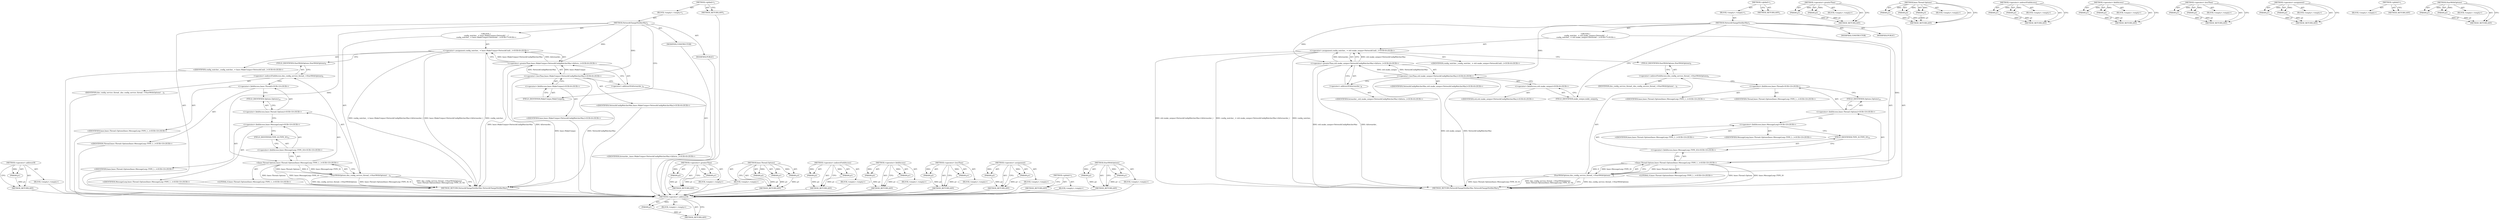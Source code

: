 digraph "StartWithOptions" {
vulnerable_83 [label=<(METHOD,&lt;operator&gt;.addressOf)>];
vulnerable_84 [label=<(PARAM,p1)>];
vulnerable_85 [label=<(BLOCK,&lt;empty&gt;,&lt;empty&gt;)>];
vulnerable_86 [label=<(METHOD_RETURN,ANY)>];
vulnerable_6 [label=<(METHOD,&lt;global&gt;)<SUB>1</SUB>>];
vulnerable_7 [label=<(BLOCK,&lt;empty&gt;,&lt;empty&gt;)<SUB>1</SUB>>];
vulnerable_8 [label=<(METHOD,NetworkChangeNotifierMac)<SUB>1</SUB>>];
vulnerable_9 [label="<(BLOCK,{
  config_watcher_ = base::MakeUnique&lt;NetworkC...,{
  config_watcher_ = base::MakeUnique&lt;NetworkC...)<SUB>7</SUB>>"];
vulnerable_10 [label="<(&lt;operator&gt;.assignment,config_watcher_ = base::MakeUnique&lt;NetworkConfi...)<SUB>8</SUB>>"];
vulnerable_11 [label="<(IDENTIFIER,config_watcher_,config_watcher_ = base::MakeUnique&lt;NetworkConfi...)<SUB>8</SUB>>"];
vulnerable_12 [label="<(&lt;operator&gt;.greaterThan,base::MakeUnique&lt;NetworkConfigWatcherMac&gt;(&amp;forw...)<SUB>8</SUB>>"];
vulnerable_13 [label="<(&lt;operator&gt;.lessThan,base::MakeUnique&lt;NetworkConfigWatcherMac)<SUB>8</SUB>>"];
vulnerable_14 [label="<(&lt;operator&gt;.fieldAccess,base::MakeUnique)<SUB>8</SUB>>"];
vulnerable_15 [label="<(IDENTIFIER,base,base::MakeUnique&lt;NetworkConfigWatcherMac)<SUB>8</SUB>>"];
vulnerable_16 [label=<(FIELD_IDENTIFIER,MakeUnique,MakeUnique)<SUB>8</SUB>>];
vulnerable_17 [label="<(IDENTIFIER,NetworkConfigWatcherMac,base::MakeUnique&lt;NetworkConfigWatcherMac)<SUB>8</SUB>>"];
vulnerable_18 [label=<(&lt;operator&gt;.addressOf,&amp;forwarder_)<SUB>8</SUB>>];
vulnerable_19 [label="<(IDENTIFIER,forwarder_,base::MakeUnique&lt;NetworkConfigWatcherMac&gt;(&amp;forw...)<SUB>8</SUB>>"];
vulnerable_20 [label=<(StartWithOptions,dns_config_service_thread_-&gt;StartWithOptions(
 ...)<SUB>9</SUB>>];
vulnerable_21 [label=<(&lt;operator&gt;.indirectFieldAccess,dns_config_service_thread_-&gt;StartWithOptions)<SUB>9</SUB>>];
vulnerable_22 [label=<(IDENTIFIER,dns_config_service_thread_,dns_config_service_thread_-&gt;StartWithOptions(
 ...)<SUB>9</SUB>>];
vulnerable_23 [label=<(FIELD_IDENTIFIER,StartWithOptions,StartWithOptions)<SUB>9</SUB>>];
vulnerable_24 [label="<(base.Thread.Options,base::Thread::Options(base::MessageLoop::TYPE_I...)<SUB>10</SUB>>"];
vulnerable_25 [label="<(&lt;operator&gt;.fieldAccess,base::Thread::Options)<SUB>10</SUB>>"];
vulnerable_26 [label="<(&lt;operator&gt;.fieldAccess,base::Thread)<SUB>10</SUB>>"];
vulnerable_27 [label="<(IDENTIFIER,base,base::Thread::Options(base::MessageLoop::TYPE_I...)<SUB>10</SUB>>"];
vulnerable_28 [label="<(IDENTIFIER,Thread,base::Thread::Options(base::MessageLoop::TYPE_I...)<SUB>10</SUB>>"];
vulnerable_29 [label=<(FIELD_IDENTIFIER,Options,Options)<SUB>10</SUB>>];
vulnerable_30 [label="<(&lt;operator&gt;.fieldAccess,base::MessageLoop::TYPE_IO)<SUB>10</SUB>>"];
vulnerable_31 [label="<(&lt;operator&gt;.fieldAccess,base::MessageLoop)<SUB>10</SUB>>"];
vulnerable_32 [label="<(IDENTIFIER,base,base::Thread::Options(base::MessageLoop::TYPE_I...)<SUB>10</SUB>>"];
vulnerable_33 [label="<(IDENTIFIER,MessageLoop,base::Thread::Options(base::MessageLoop::TYPE_I...)<SUB>10</SUB>>"];
vulnerable_34 [label=<(FIELD_IDENTIFIER,TYPE_IO,TYPE_IO)<SUB>10</SUB>>];
vulnerable_35 [label="<(LITERAL,0,base::Thread::Options(base::MessageLoop::TYPE_I...)<SUB>10</SUB>>"];
vulnerable_36 [label=<(MODIFIER,CONSTRUCTOR)>];
vulnerable_37 [label=<(MODIFIER,PUBLIC)>];
vulnerable_38 [label=<(METHOD_RETURN,NetworkChangeNotifierMac.NetworkChangeNotifierMac)<SUB>1</SUB>>];
vulnerable_40 [label=<(METHOD_RETURN,ANY)<SUB>1</SUB>>];
vulnerable_68 [label=<(METHOD,&lt;operator&gt;.greaterThan)>];
vulnerable_69 [label=<(PARAM,p1)>];
vulnerable_70 [label=<(PARAM,p2)>];
vulnerable_71 [label=<(BLOCK,&lt;empty&gt;,&lt;empty&gt;)>];
vulnerable_72 [label=<(METHOD_RETURN,ANY)>];
vulnerable_97 [label=<(METHOD,base.Thread.Options)>];
vulnerable_98 [label=<(PARAM,p1)>];
vulnerable_99 [label=<(PARAM,p2)>];
vulnerable_100 [label=<(PARAM,p3)>];
vulnerable_101 [label=<(BLOCK,&lt;empty&gt;,&lt;empty&gt;)>];
vulnerable_102 [label=<(METHOD_RETURN,ANY)>];
vulnerable_92 [label=<(METHOD,&lt;operator&gt;.indirectFieldAccess)>];
vulnerable_93 [label=<(PARAM,p1)>];
vulnerable_94 [label=<(PARAM,p2)>];
vulnerable_95 [label=<(BLOCK,&lt;empty&gt;,&lt;empty&gt;)>];
vulnerable_96 [label=<(METHOD_RETURN,ANY)>];
vulnerable_78 [label=<(METHOD,&lt;operator&gt;.fieldAccess)>];
vulnerable_79 [label=<(PARAM,p1)>];
vulnerable_80 [label=<(PARAM,p2)>];
vulnerable_81 [label=<(BLOCK,&lt;empty&gt;,&lt;empty&gt;)>];
vulnerable_82 [label=<(METHOD_RETURN,ANY)>];
vulnerable_73 [label=<(METHOD,&lt;operator&gt;.lessThan)>];
vulnerable_74 [label=<(PARAM,p1)>];
vulnerable_75 [label=<(PARAM,p2)>];
vulnerable_76 [label=<(BLOCK,&lt;empty&gt;,&lt;empty&gt;)>];
vulnerable_77 [label=<(METHOD_RETURN,ANY)>];
vulnerable_63 [label=<(METHOD,&lt;operator&gt;.assignment)>];
vulnerable_64 [label=<(PARAM,p1)>];
vulnerable_65 [label=<(PARAM,p2)>];
vulnerable_66 [label=<(BLOCK,&lt;empty&gt;,&lt;empty&gt;)>];
vulnerable_67 [label=<(METHOD_RETURN,ANY)>];
vulnerable_57 [label=<(METHOD,&lt;global&gt;)<SUB>1</SUB>>];
vulnerable_58 [label=<(BLOCK,&lt;empty&gt;,&lt;empty&gt;)>];
vulnerable_59 [label=<(METHOD_RETURN,ANY)>];
vulnerable_87 [label=<(METHOD,StartWithOptions)>];
vulnerable_88 [label=<(PARAM,p1)>];
vulnerable_89 [label=<(PARAM,p2)>];
vulnerable_90 [label=<(BLOCK,&lt;empty&gt;,&lt;empty&gt;)>];
vulnerable_91 [label=<(METHOD_RETURN,ANY)>];
fixed_83 [label=<(METHOD,&lt;operator&gt;.addressOf)>];
fixed_84 [label=<(PARAM,p1)>];
fixed_85 [label=<(BLOCK,&lt;empty&gt;,&lt;empty&gt;)>];
fixed_86 [label=<(METHOD_RETURN,ANY)>];
fixed_6 [label=<(METHOD,&lt;global&gt;)<SUB>1</SUB>>];
fixed_7 [label=<(BLOCK,&lt;empty&gt;,&lt;empty&gt;)<SUB>1</SUB>>];
fixed_8 [label=<(METHOD,NetworkChangeNotifierMac)<SUB>1</SUB>>];
fixed_9 [label="<(BLOCK,{
  config_watcher_ = std::make_unique&lt;NetworkC...,{
  config_watcher_ = std::make_unique&lt;NetworkC...)<SUB>7</SUB>>"];
fixed_10 [label="<(&lt;operator&gt;.assignment,config_watcher_ = std::make_unique&lt;NetworkConfi...)<SUB>8</SUB>>"];
fixed_11 [label="<(IDENTIFIER,config_watcher_,config_watcher_ = std::make_unique&lt;NetworkConfi...)<SUB>8</SUB>>"];
fixed_12 [label="<(&lt;operator&gt;.greaterThan,std::make_unique&lt;NetworkConfigWatcherMac&gt;(&amp;forw...)<SUB>8</SUB>>"];
fixed_13 [label="<(&lt;operator&gt;.lessThan,std::make_unique&lt;NetworkConfigWatcherMac)<SUB>8</SUB>>"];
fixed_14 [label="<(&lt;operator&gt;.fieldAccess,std::make_unique)<SUB>8</SUB>>"];
fixed_15 [label="<(IDENTIFIER,std,std::make_unique&lt;NetworkConfigWatcherMac)<SUB>8</SUB>>"];
fixed_16 [label=<(FIELD_IDENTIFIER,make_unique,make_unique)<SUB>8</SUB>>];
fixed_17 [label="<(IDENTIFIER,NetworkConfigWatcherMac,std::make_unique&lt;NetworkConfigWatcherMac)<SUB>8</SUB>>"];
fixed_18 [label=<(&lt;operator&gt;.addressOf,&amp;forwarder_)<SUB>8</SUB>>];
fixed_19 [label="<(IDENTIFIER,forwarder_,std::make_unique&lt;NetworkConfigWatcherMac&gt;(&amp;forw...)<SUB>8</SUB>>"];
fixed_20 [label=<(StartWithOptions,dns_config_service_thread_-&gt;StartWithOptions(
 ...)<SUB>9</SUB>>];
fixed_21 [label=<(&lt;operator&gt;.indirectFieldAccess,dns_config_service_thread_-&gt;StartWithOptions)<SUB>9</SUB>>];
fixed_22 [label=<(IDENTIFIER,dns_config_service_thread_,dns_config_service_thread_-&gt;StartWithOptions(
 ...)<SUB>9</SUB>>];
fixed_23 [label=<(FIELD_IDENTIFIER,StartWithOptions,StartWithOptions)<SUB>9</SUB>>];
fixed_24 [label="<(base.Thread.Options,base::Thread::Options(base::MessageLoop::TYPE_I...)<SUB>10</SUB>>"];
fixed_25 [label="<(&lt;operator&gt;.fieldAccess,base::Thread::Options)<SUB>10</SUB>>"];
fixed_26 [label="<(&lt;operator&gt;.fieldAccess,base::Thread)<SUB>10</SUB>>"];
fixed_27 [label="<(IDENTIFIER,base,base::Thread::Options(base::MessageLoop::TYPE_I...)<SUB>10</SUB>>"];
fixed_28 [label="<(IDENTIFIER,Thread,base::Thread::Options(base::MessageLoop::TYPE_I...)<SUB>10</SUB>>"];
fixed_29 [label=<(FIELD_IDENTIFIER,Options,Options)<SUB>10</SUB>>];
fixed_30 [label="<(&lt;operator&gt;.fieldAccess,base::MessageLoop::TYPE_IO)<SUB>10</SUB>>"];
fixed_31 [label="<(&lt;operator&gt;.fieldAccess,base::MessageLoop)<SUB>10</SUB>>"];
fixed_32 [label="<(IDENTIFIER,base,base::Thread::Options(base::MessageLoop::TYPE_I...)<SUB>10</SUB>>"];
fixed_33 [label="<(IDENTIFIER,MessageLoop,base::Thread::Options(base::MessageLoop::TYPE_I...)<SUB>10</SUB>>"];
fixed_34 [label=<(FIELD_IDENTIFIER,TYPE_IO,TYPE_IO)<SUB>10</SUB>>];
fixed_35 [label="<(LITERAL,0,base::Thread::Options(base::MessageLoop::TYPE_I...)<SUB>10</SUB>>"];
fixed_36 [label=<(MODIFIER,CONSTRUCTOR)>];
fixed_37 [label=<(MODIFIER,PUBLIC)>];
fixed_38 [label=<(METHOD_RETURN,NetworkChangeNotifierMac.NetworkChangeNotifierMac)<SUB>1</SUB>>];
fixed_40 [label=<(METHOD_RETURN,ANY)<SUB>1</SUB>>];
fixed_68 [label=<(METHOD,&lt;operator&gt;.greaterThan)>];
fixed_69 [label=<(PARAM,p1)>];
fixed_70 [label=<(PARAM,p2)>];
fixed_71 [label=<(BLOCK,&lt;empty&gt;,&lt;empty&gt;)>];
fixed_72 [label=<(METHOD_RETURN,ANY)>];
fixed_97 [label=<(METHOD,base.Thread.Options)>];
fixed_98 [label=<(PARAM,p1)>];
fixed_99 [label=<(PARAM,p2)>];
fixed_100 [label=<(PARAM,p3)>];
fixed_101 [label=<(BLOCK,&lt;empty&gt;,&lt;empty&gt;)>];
fixed_102 [label=<(METHOD_RETURN,ANY)>];
fixed_92 [label=<(METHOD,&lt;operator&gt;.indirectFieldAccess)>];
fixed_93 [label=<(PARAM,p1)>];
fixed_94 [label=<(PARAM,p2)>];
fixed_95 [label=<(BLOCK,&lt;empty&gt;,&lt;empty&gt;)>];
fixed_96 [label=<(METHOD_RETURN,ANY)>];
fixed_78 [label=<(METHOD,&lt;operator&gt;.fieldAccess)>];
fixed_79 [label=<(PARAM,p1)>];
fixed_80 [label=<(PARAM,p2)>];
fixed_81 [label=<(BLOCK,&lt;empty&gt;,&lt;empty&gt;)>];
fixed_82 [label=<(METHOD_RETURN,ANY)>];
fixed_73 [label=<(METHOD,&lt;operator&gt;.lessThan)>];
fixed_74 [label=<(PARAM,p1)>];
fixed_75 [label=<(PARAM,p2)>];
fixed_76 [label=<(BLOCK,&lt;empty&gt;,&lt;empty&gt;)>];
fixed_77 [label=<(METHOD_RETURN,ANY)>];
fixed_63 [label=<(METHOD,&lt;operator&gt;.assignment)>];
fixed_64 [label=<(PARAM,p1)>];
fixed_65 [label=<(PARAM,p2)>];
fixed_66 [label=<(BLOCK,&lt;empty&gt;,&lt;empty&gt;)>];
fixed_67 [label=<(METHOD_RETURN,ANY)>];
fixed_57 [label=<(METHOD,&lt;global&gt;)<SUB>1</SUB>>];
fixed_58 [label=<(BLOCK,&lt;empty&gt;,&lt;empty&gt;)>];
fixed_59 [label=<(METHOD_RETURN,ANY)>];
fixed_87 [label=<(METHOD,StartWithOptions)>];
fixed_88 [label=<(PARAM,p1)>];
fixed_89 [label=<(PARAM,p2)>];
fixed_90 [label=<(BLOCK,&lt;empty&gt;,&lt;empty&gt;)>];
fixed_91 [label=<(METHOD_RETURN,ANY)>];
vulnerable_83 -> vulnerable_84  [key=0, label="AST: "];
vulnerable_83 -> vulnerable_84  [key=1, label="DDG: "];
vulnerable_83 -> vulnerable_85  [key=0, label="AST: "];
vulnerable_83 -> vulnerable_86  [key=0, label="AST: "];
vulnerable_83 -> vulnerable_86  [key=1, label="CFG: "];
vulnerable_84 -> vulnerable_86  [key=0, label="DDG: p1"];
vulnerable_85 -> fixed_83  [key=0];
vulnerable_86 -> fixed_83  [key=0];
vulnerable_6 -> vulnerable_7  [key=0, label="AST: "];
vulnerable_6 -> vulnerable_40  [key=0, label="AST: "];
vulnerable_6 -> vulnerable_40  [key=1, label="CFG: "];
vulnerable_7 -> vulnerable_8  [key=0, label="AST: "];
vulnerable_8 -> vulnerable_9  [key=0, label="AST: "];
vulnerable_8 -> vulnerable_36  [key=0, label="AST: "];
vulnerable_8 -> vulnerable_37  [key=0, label="AST: "];
vulnerable_8 -> vulnerable_38  [key=0, label="AST: "];
vulnerable_8 -> vulnerable_16  [key=0, label="CFG: "];
vulnerable_8 -> vulnerable_12  [key=0, label="DDG: "];
vulnerable_8 -> vulnerable_24  [key=0, label="DDG: "];
vulnerable_8 -> vulnerable_13  [key=0, label="DDG: "];
vulnerable_9 -> vulnerable_10  [key=0, label="AST: "];
vulnerable_9 -> vulnerable_20  [key=0, label="AST: "];
vulnerable_10 -> vulnerable_11  [key=0, label="AST: "];
vulnerable_10 -> vulnerable_12  [key=0, label="AST: "];
vulnerable_10 -> vulnerable_23  [key=0, label="CFG: "];
vulnerable_10 -> vulnerable_38  [key=0, label="DDG: base::MakeUnique&lt;NetworkConfigWatcherMac&gt;(&amp;forwarder_)"];
vulnerable_10 -> vulnerable_38  [key=1, label="DDG: config_watcher_ = base::MakeUnique&lt;NetworkConfigWatcherMac&gt;(&amp;forwarder_)"];
vulnerable_10 -> vulnerable_38  [key=2, label="DDG: config_watcher_"];
vulnerable_11 -> fixed_83  [key=0];
vulnerable_12 -> vulnerable_13  [key=0, label="AST: "];
vulnerable_12 -> vulnerable_18  [key=0, label="AST: "];
vulnerable_12 -> vulnerable_10  [key=0, label="CFG: "];
vulnerable_12 -> vulnerable_10  [key=1, label="DDG: base::MakeUnique&lt;NetworkConfigWatcherMac"];
vulnerable_12 -> vulnerable_10  [key=2, label="DDG: &amp;forwarder_"];
vulnerable_12 -> vulnerable_38  [key=0, label="DDG: base::MakeUnique&lt;NetworkConfigWatcherMac"];
vulnerable_12 -> vulnerable_38  [key=1, label="DDG: &amp;forwarder_"];
vulnerable_13 -> vulnerable_14  [key=0, label="AST: "];
vulnerable_13 -> vulnerable_17  [key=0, label="AST: "];
vulnerable_13 -> vulnerable_18  [key=0, label="CFG: "];
vulnerable_13 -> vulnerable_38  [key=0, label="DDG: base::MakeUnique"];
vulnerable_13 -> vulnerable_38  [key=1, label="DDG: NetworkConfigWatcherMac"];
vulnerable_13 -> vulnerable_12  [key=0, label="DDG: base::MakeUnique"];
vulnerable_13 -> vulnerable_12  [key=1, label="DDG: NetworkConfigWatcherMac"];
vulnerable_14 -> vulnerable_15  [key=0, label="AST: "];
vulnerable_14 -> vulnerable_16  [key=0, label="AST: "];
vulnerable_14 -> vulnerable_13  [key=0, label="CFG: "];
vulnerable_15 -> fixed_83  [key=0];
vulnerable_16 -> vulnerable_14  [key=0, label="CFG: "];
vulnerable_17 -> fixed_83  [key=0];
vulnerable_18 -> vulnerable_19  [key=0, label="AST: "];
vulnerable_18 -> vulnerable_12  [key=0, label="CFG: "];
vulnerable_19 -> fixed_83  [key=0];
vulnerable_20 -> vulnerable_21  [key=0, label="AST: "];
vulnerable_20 -> vulnerable_24  [key=0, label="AST: "];
vulnerable_20 -> vulnerable_38  [key=0, label="CFG: "];
vulnerable_20 -> vulnerable_38  [key=1, label="DDG: dns_config_service_thread_-&gt;StartWithOptions"];
vulnerable_20 -> vulnerable_38  [key=2, label="DDG: base::Thread::Options(base::MessageLoop::TYPE_IO, 0)"];
vulnerable_20 -> vulnerable_38  [key=3, label="DDG: dns_config_service_thread_-&gt;StartWithOptions(
       base::Thread::Options(base::MessageLoop::TYPE_IO, 0))"];
vulnerable_21 -> vulnerable_22  [key=0, label="AST: "];
vulnerable_21 -> vulnerable_23  [key=0, label="AST: "];
vulnerable_21 -> vulnerable_26  [key=0, label="CFG: "];
vulnerable_22 -> fixed_83  [key=0];
vulnerable_23 -> vulnerable_21  [key=0, label="CFG: "];
vulnerable_24 -> vulnerable_25  [key=0, label="AST: "];
vulnerable_24 -> vulnerable_30  [key=0, label="AST: "];
vulnerable_24 -> vulnerable_35  [key=0, label="AST: "];
vulnerable_24 -> vulnerable_20  [key=0, label="CFG: "];
vulnerable_24 -> vulnerable_20  [key=1, label="DDG: base::Thread::Options"];
vulnerable_24 -> vulnerable_20  [key=2, label="DDG: base::MessageLoop::TYPE_IO"];
vulnerable_24 -> vulnerable_20  [key=3, label="DDG: 0"];
vulnerable_24 -> vulnerable_38  [key=0, label="DDG: base::Thread::Options"];
vulnerable_24 -> vulnerable_38  [key=1, label="DDG: base::MessageLoop::TYPE_IO"];
vulnerable_25 -> vulnerable_26  [key=0, label="AST: "];
vulnerable_25 -> vulnerable_29  [key=0, label="AST: "];
vulnerable_25 -> vulnerable_31  [key=0, label="CFG: "];
vulnerable_26 -> vulnerable_27  [key=0, label="AST: "];
vulnerable_26 -> vulnerable_28  [key=0, label="AST: "];
vulnerable_26 -> vulnerable_29  [key=0, label="CFG: "];
vulnerable_27 -> fixed_83  [key=0];
vulnerable_28 -> fixed_83  [key=0];
vulnerable_29 -> vulnerable_25  [key=0, label="CFG: "];
vulnerable_30 -> vulnerable_31  [key=0, label="AST: "];
vulnerable_30 -> vulnerable_34  [key=0, label="AST: "];
vulnerable_30 -> vulnerable_24  [key=0, label="CFG: "];
vulnerable_31 -> vulnerable_32  [key=0, label="AST: "];
vulnerable_31 -> vulnerable_33  [key=0, label="AST: "];
vulnerable_31 -> vulnerable_34  [key=0, label="CFG: "];
vulnerable_32 -> fixed_83  [key=0];
vulnerable_33 -> fixed_83  [key=0];
vulnerable_34 -> vulnerable_30  [key=0, label="CFG: "];
vulnerable_35 -> fixed_83  [key=0];
vulnerable_36 -> fixed_83  [key=0];
vulnerable_37 -> fixed_83  [key=0];
vulnerable_38 -> fixed_83  [key=0];
vulnerable_40 -> fixed_83  [key=0];
vulnerable_68 -> vulnerable_69  [key=0, label="AST: "];
vulnerable_68 -> vulnerable_69  [key=1, label="DDG: "];
vulnerable_68 -> vulnerable_71  [key=0, label="AST: "];
vulnerable_68 -> vulnerable_70  [key=0, label="AST: "];
vulnerable_68 -> vulnerable_70  [key=1, label="DDG: "];
vulnerable_68 -> vulnerable_72  [key=0, label="AST: "];
vulnerable_68 -> vulnerable_72  [key=1, label="CFG: "];
vulnerable_69 -> vulnerable_72  [key=0, label="DDG: p1"];
vulnerable_70 -> vulnerable_72  [key=0, label="DDG: p2"];
vulnerable_71 -> fixed_83  [key=0];
vulnerable_72 -> fixed_83  [key=0];
vulnerable_97 -> vulnerable_98  [key=0, label="AST: "];
vulnerable_97 -> vulnerable_98  [key=1, label="DDG: "];
vulnerable_97 -> vulnerable_101  [key=0, label="AST: "];
vulnerable_97 -> vulnerable_99  [key=0, label="AST: "];
vulnerable_97 -> vulnerable_99  [key=1, label="DDG: "];
vulnerable_97 -> vulnerable_102  [key=0, label="AST: "];
vulnerable_97 -> vulnerable_102  [key=1, label="CFG: "];
vulnerable_97 -> vulnerable_100  [key=0, label="AST: "];
vulnerable_97 -> vulnerable_100  [key=1, label="DDG: "];
vulnerable_98 -> vulnerable_102  [key=0, label="DDG: p1"];
vulnerable_99 -> vulnerable_102  [key=0, label="DDG: p2"];
vulnerable_100 -> vulnerable_102  [key=0, label="DDG: p3"];
vulnerable_101 -> fixed_83  [key=0];
vulnerable_102 -> fixed_83  [key=0];
vulnerable_92 -> vulnerable_93  [key=0, label="AST: "];
vulnerable_92 -> vulnerable_93  [key=1, label="DDG: "];
vulnerable_92 -> vulnerable_95  [key=0, label="AST: "];
vulnerable_92 -> vulnerable_94  [key=0, label="AST: "];
vulnerable_92 -> vulnerable_94  [key=1, label="DDG: "];
vulnerable_92 -> vulnerable_96  [key=0, label="AST: "];
vulnerable_92 -> vulnerable_96  [key=1, label="CFG: "];
vulnerable_93 -> vulnerable_96  [key=0, label="DDG: p1"];
vulnerable_94 -> vulnerable_96  [key=0, label="DDG: p2"];
vulnerable_95 -> fixed_83  [key=0];
vulnerable_96 -> fixed_83  [key=0];
vulnerable_78 -> vulnerable_79  [key=0, label="AST: "];
vulnerable_78 -> vulnerable_79  [key=1, label="DDG: "];
vulnerable_78 -> vulnerable_81  [key=0, label="AST: "];
vulnerable_78 -> vulnerable_80  [key=0, label="AST: "];
vulnerable_78 -> vulnerable_80  [key=1, label="DDG: "];
vulnerable_78 -> vulnerable_82  [key=0, label="AST: "];
vulnerable_78 -> vulnerable_82  [key=1, label="CFG: "];
vulnerable_79 -> vulnerable_82  [key=0, label="DDG: p1"];
vulnerable_80 -> vulnerable_82  [key=0, label="DDG: p2"];
vulnerable_81 -> fixed_83  [key=0];
vulnerable_82 -> fixed_83  [key=0];
vulnerable_73 -> vulnerable_74  [key=0, label="AST: "];
vulnerable_73 -> vulnerable_74  [key=1, label="DDG: "];
vulnerable_73 -> vulnerable_76  [key=0, label="AST: "];
vulnerable_73 -> vulnerable_75  [key=0, label="AST: "];
vulnerable_73 -> vulnerable_75  [key=1, label="DDG: "];
vulnerable_73 -> vulnerable_77  [key=0, label="AST: "];
vulnerable_73 -> vulnerable_77  [key=1, label="CFG: "];
vulnerable_74 -> vulnerable_77  [key=0, label="DDG: p1"];
vulnerable_75 -> vulnerable_77  [key=0, label="DDG: p2"];
vulnerable_76 -> fixed_83  [key=0];
vulnerable_77 -> fixed_83  [key=0];
vulnerable_63 -> vulnerable_64  [key=0, label="AST: "];
vulnerable_63 -> vulnerable_64  [key=1, label="DDG: "];
vulnerable_63 -> vulnerable_66  [key=0, label="AST: "];
vulnerable_63 -> vulnerable_65  [key=0, label="AST: "];
vulnerable_63 -> vulnerable_65  [key=1, label="DDG: "];
vulnerable_63 -> vulnerable_67  [key=0, label="AST: "];
vulnerable_63 -> vulnerable_67  [key=1, label="CFG: "];
vulnerable_64 -> vulnerable_67  [key=0, label="DDG: p1"];
vulnerable_65 -> vulnerable_67  [key=0, label="DDG: p2"];
vulnerable_66 -> fixed_83  [key=0];
vulnerable_67 -> fixed_83  [key=0];
vulnerable_57 -> vulnerable_58  [key=0, label="AST: "];
vulnerable_57 -> vulnerable_59  [key=0, label="AST: "];
vulnerable_57 -> vulnerable_59  [key=1, label="CFG: "];
vulnerable_58 -> fixed_83  [key=0];
vulnerable_59 -> fixed_83  [key=0];
vulnerable_87 -> vulnerable_88  [key=0, label="AST: "];
vulnerable_87 -> vulnerable_88  [key=1, label="DDG: "];
vulnerable_87 -> vulnerable_90  [key=0, label="AST: "];
vulnerable_87 -> vulnerable_89  [key=0, label="AST: "];
vulnerable_87 -> vulnerable_89  [key=1, label="DDG: "];
vulnerable_87 -> vulnerable_91  [key=0, label="AST: "];
vulnerable_87 -> vulnerable_91  [key=1, label="CFG: "];
vulnerable_88 -> vulnerable_91  [key=0, label="DDG: p1"];
vulnerable_89 -> vulnerable_91  [key=0, label="DDG: p2"];
vulnerable_90 -> fixed_83  [key=0];
vulnerable_91 -> fixed_83  [key=0];
fixed_83 -> fixed_84  [key=0, label="AST: "];
fixed_83 -> fixed_84  [key=1, label="DDG: "];
fixed_83 -> fixed_85  [key=0, label="AST: "];
fixed_83 -> fixed_86  [key=0, label="AST: "];
fixed_83 -> fixed_86  [key=1, label="CFG: "];
fixed_84 -> fixed_86  [key=0, label="DDG: p1"];
fixed_6 -> fixed_7  [key=0, label="AST: "];
fixed_6 -> fixed_40  [key=0, label="AST: "];
fixed_6 -> fixed_40  [key=1, label="CFG: "];
fixed_7 -> fixed_8  [key=0, label="AST: "];
fixed_8 -> fixed_9  [key=0, label="AST: "];
fixed_8 -> fixed_36  [key=0, label="AST: "];
fixed_8 -> fixed_37  [key=0, label="AST: "];
fixed_8 -> fixed_38  [key=0, label="AST: "];
fixed_8 -> fixed_16  [key=0, label="CFG: "];
fixed_8 -> fixed_12  [key=0, label="DDG: "];
fixed_8 -> fixed_24  [key=0, label="DDG: "];
fixed_8 -> fixed_13  [key=0, label="DDG: "];
fixed_9 -> fixed_10  [key=0, label="AST: "];
fixed_9 -> fixed_20  [key=0, label="AST: "];
fixed_10 -> fixed_11  [key=0, label="AST: "];
fixed_10 -> fixed_12  [key=0, label="AST: "];
fixed_10 -> fixed_23  [key=0, label="CFG: "];
fixed_10 -> fixed_38  [key=0, label="DDG: std::make_unique&lt;NetworkConfigWatcherMac&gt;(&amp;forwarder_)"];
fixed_10 -> fixed_38  [key=1, label="DDG: config_watcher_ = std::make_unique&lt;NetworkConfigWatcherMac&gt;(&amp;forwarder_)"];
fixed_10 -> fixed_38  [key=2, label="DDG: config_watcher_"];
fixed_12 -> fixed_13  [key=0, label="AST: "];
fixed_12 -> fixed_18  [key=0, label="AST: "];
fixed_12 -> fixed_10  [key=0, label="CFG: "];
fixed_12 -> fixed_10  [key=1, label="DDG: std::make_unique&lt;NetworkConfigWatcherMac"];
fixed_12 -> fixed_10  [key=2, label="DDG: &amp;forwarder_"];
fixed_12 -> fixed_38  [key=0, label="DDG: std::make_unique&lt;NetworkConfigWatcherMac"];
fixed_12 -> fixed_38  [key=1, label="DDG: &amp;forwarder_"];
fixed_13 -> fixed_14  [key=0, label="AST: "];
fixed_13 -> fixed_17  [key=0, label="AST: "];
fixed_13 -> fixed_18  [key=0, label="CFG: "];
fixed_13 -> fixed_38  [key=0, label="DDG: std::make_unique"];
fixed_13 -> fixed_38  [key=1, label="DDG: NetworkConfigWatcherMac"];
fixed_13 -> fixed_12  [key=0, label="DDG: std::make_unique"];
fixed_13 -> fixed_12  [key=1, label="DDG: NetworkConfigWatcherMac"];
fixed_14 -> fixed_15  [key=0, label="AST: "];
fixed_14 -> fixed_16  [key=0, label="AST: "];
fixed_14 -> fixed_13  [key=0, label="CFG: "];
fixed_16 -> fixed_14  [key=0, label="CFG: "];
fixed_18 -> fixed_19  [key=0, label="AST: "];
fixed_18 -> fixed_12  [key=0, label="CFG: "];
fixed_20 -> fixed_21  [key=0, label="AST: "];
fixed_20 -> fixed_24  [key=0, label="AST: "];
fixed_20 -> fixed_38  [key=0, label="CFG: "];
fixed_20 -> fixed_38  [key=1, label="DDG: dns_config_service_thread_-&gt;StartWithOptions"];
fixed_20 -> fixed_38  [key=2, label="DDG: base::Thread::Options(base::MessageLoop::TYPE_IO, 0)"];
fixed_20 -> fixed_38  [key=3, label="DDG: dns_config_service_thread_-&gt;StartWithOptions(
       base::Thread::Options(base::MessageLoop::TYPE_IO, 0))"];
fixed_21 -> fixed_22  [key=0, label="AST: "];
fixed_21 -> fixed_23  [key=0, label="AST: "];
fixed_21 -> fixed_26  [key=0, label="CFG: "];
fixed_23 -> fixed_21  [key=0, label="CFG: "];
fixed_24 -> fixed_25  [key=0, label="AST: "];
fixed_24 -> fixed_30  [key=0, label="AST: "];
fixed_24 -> fixed_35  [key=0, label="AST: "];
fixed_24 -> fixed_20  [key=0, label="CFG: "];
fixed_24 -> fixed_20  [key=1, label="DDG: base::Thread::Options"];
fixed_24 -> fixed_20  [key=2, label="DDG: base::MessageLoop::TYPE_IO"];
fixed_24 -> fixed_20  [key=3, label="DDG: 0"];
fixed_24 -> fixed_38  [key=0, label="DDG: base::Thread::Options"];
fixed_24 -> fixed_38  [key=1, label="DDG: base::MessageLoop::TYPE_IO"];
fixed_25 -> fixed_26  [key=0, label="AST: "];
fixed_25 -> fixed_29  [key=0, label="AST: "];
fixed_25 -> fixed_31  [key=0, label="CFG: "];
fixed_26 -> fixed_27  [key=0, label="AST: "];
fixed_26 -> fixed_28  [key=0, label="AST: "];
fixed_26 -> fixed_29  [key=0, label="CFG: "];
fixed_29 -> fixed_25  [key=0, label="CFG: "];
fixed_30 -> fixed_31  [key=0, label="AST: "];
fixed_30 -> fixed_34  [key=0, label="AST: "];
fixed_30 -> fixed_24  [key=0, label="CFG: "];
fixed_31 -> fixed_32  [key=0, label="AST: "];
fixed_31 -> fixed_33  [key=0, label="AST: "];
fixed_31 -> fixed_34  [key=0, label="CFG: "];
fixed_34 -> fixed_30  [key=0, label="CFG: "];
fixed_68 -> fixed_69  [key=0, label="AST: "];
fixed_68 -> fixed_69  [key=1, label="DDG: "];
fixed_68 -> fixed_71  [key=0, label="AST: "];
fixed_68 -> fixed_70  [key=0, label="AST: "];
fixed_68 -> fixed_70  [key=1, label="DDG: "];
fixed_68 -> fixed_72  [key=0, label="AST: "];
fixed_68 -> fixed_72  [key=1, label="CFG: "];
fixed_69 -> fixed_72  [key=0, label="DDG: p1"];
fixed_70 -> fixed_72  [key=0, label="DDG: p2"];
fixed_97 -> fixed_98  [key=0, label="AST: "];
fixed_97 -> fixed_98  [key=1, label="DDG: "];
fixed_97 -> fixed_101  [key=0, label="AST: "];
fixed_97 -> fixed_99  [key=0, label="AST: "];
fixed_97 -> fixed_99  [key=1, label="DDG: "];
fixed_97 -> fixed_102  [key=0, label="AST: "];
fixed_97 -> fixed_102  [key=1, label="CFG: "];
fixed_97 -> fixed_100  [key=0, label="AST: "];
fixed_97 -> fixed_100  [key=1, label="DDG: "];
fixed_98 -> fixed_102  [key=0, label="DDG: p1"];
fixed_99 -> fixed_102  [key=0, label="DDG: p2"];
fixed_100 -> fixed_102  [key=0, label="DDG: p3"];
fixed_92 -> fixed_93  [key=0, label="AST: "];
fixed_92 -> fixed_93  [key=1, label="DDG: "];
fixed_92 -> fixed_95  [key=0, label="AST: "];
fixed_92 -> fixed_94  [key=0, label="AST: "];
fixed_92 -> fixed_94  [key=1, label="DDG: "];
fixed_92 -> fixed_96  [key=0, label="AST: "];
fixed_92 -> fixed_96  [key=1, label="CFG: "];
fixed_93 -> fixed_96  [key=0, label="DDG: p1"];
fixed_94 -> fixed_96  [key=0, label="DDG: p2"];
fixed_78 -> fixed_79  [key=0, label="AST: "];
fixed_78 -> fixed_79  [key=1, label="DDG: "];
fixed_78 -> fixed_81  [key=0, label="AST: "];
fixed_78 -> fixed_80  [key=0, label="AST: "];
fixed_78 -> fixed_80  [key=1, label="DDG: "];
fixed_78 -> fixed_82  [key=0, label="AST: "];
fixed_78 -> fixed_82  [key=1, label="CFG: "];
fixed_79 -> fixed_82  [key=0, label="DDG: p1"];
fixed_80 -> fixed_82  [key=0, label="DDG: p2"];
fixed_73 -> fixed_74  [key=0, label="AST: "];
fixed_73 -> fixed_74  [key=1, label="DDG: "];
fixed_73 -> fixed_76  [key=0, label="AST: "];
fixed_73 -> fixed_75  [key=0, label="AST: "];
fixed_73 -> fixed_75  [key=1, label="DDG: "];
fixed_73 -> fixed_77  [key=0, label="AST: "];
fixed_73 -> fixed_77  [key=1, label="CFG: "];
fixed_74 -> fixed_77  [key=0, label="DDG: p1"];
fixed_75 -> fixed_77  [key=0, label="DDG: p2"];
fixed_63 -> fixed_64  [key=0, label="AST: "];
fixed_63 -> fixed_64  [key=1, label="DDG: "];
fixed_63 -> fixed_66  [key=0, label="AST: "];
fixed_63 -> fixed_65  [key=0, label="AST: "];
fixed_63 -> fixed_65  [key=1, label="DDG: "];
fixed_63 -> fixed_67  [key=0, label="AST: "];
fixed_63 -> fixed_67  [key=1, label="CFG: "];
fixed_64 -> fixed_67  [key=0, label="DDG: p1"];
fixed_65 -> fixed_67  [key=0, label="DDG: p2"];
fixed_57 -> fixed_58  [key=0, label="AST: "];
fixed_57 -> fixed_59  [key=0, label="AST: "];
fixed_57 -> fixed_59  [key=1, label="CFG: "];
fixed_87 -> fixed_88  [key=0, label="AST: "];
fixed_87 -> fixed_88  [key=1, label="DDG: "];
fixed_87 -> fixed_90  [key=0, label="AST: "];
fixed_87 -> fixed_89  [key=0, label="AST: "];
fixed_87 -> fixed_89  [key=1, label="DDG: "];
fixed_87 -> fixed_91  [key=0, label="AST: "];
fixed_87 -> fixed_91  [key=1, label="CFG: "];
fixed_88 -> fixed_91  [key=0, label="DDG: p1"];
fixed_89 -> fixed_91  [key=0, label="DDG: p2"];
}
